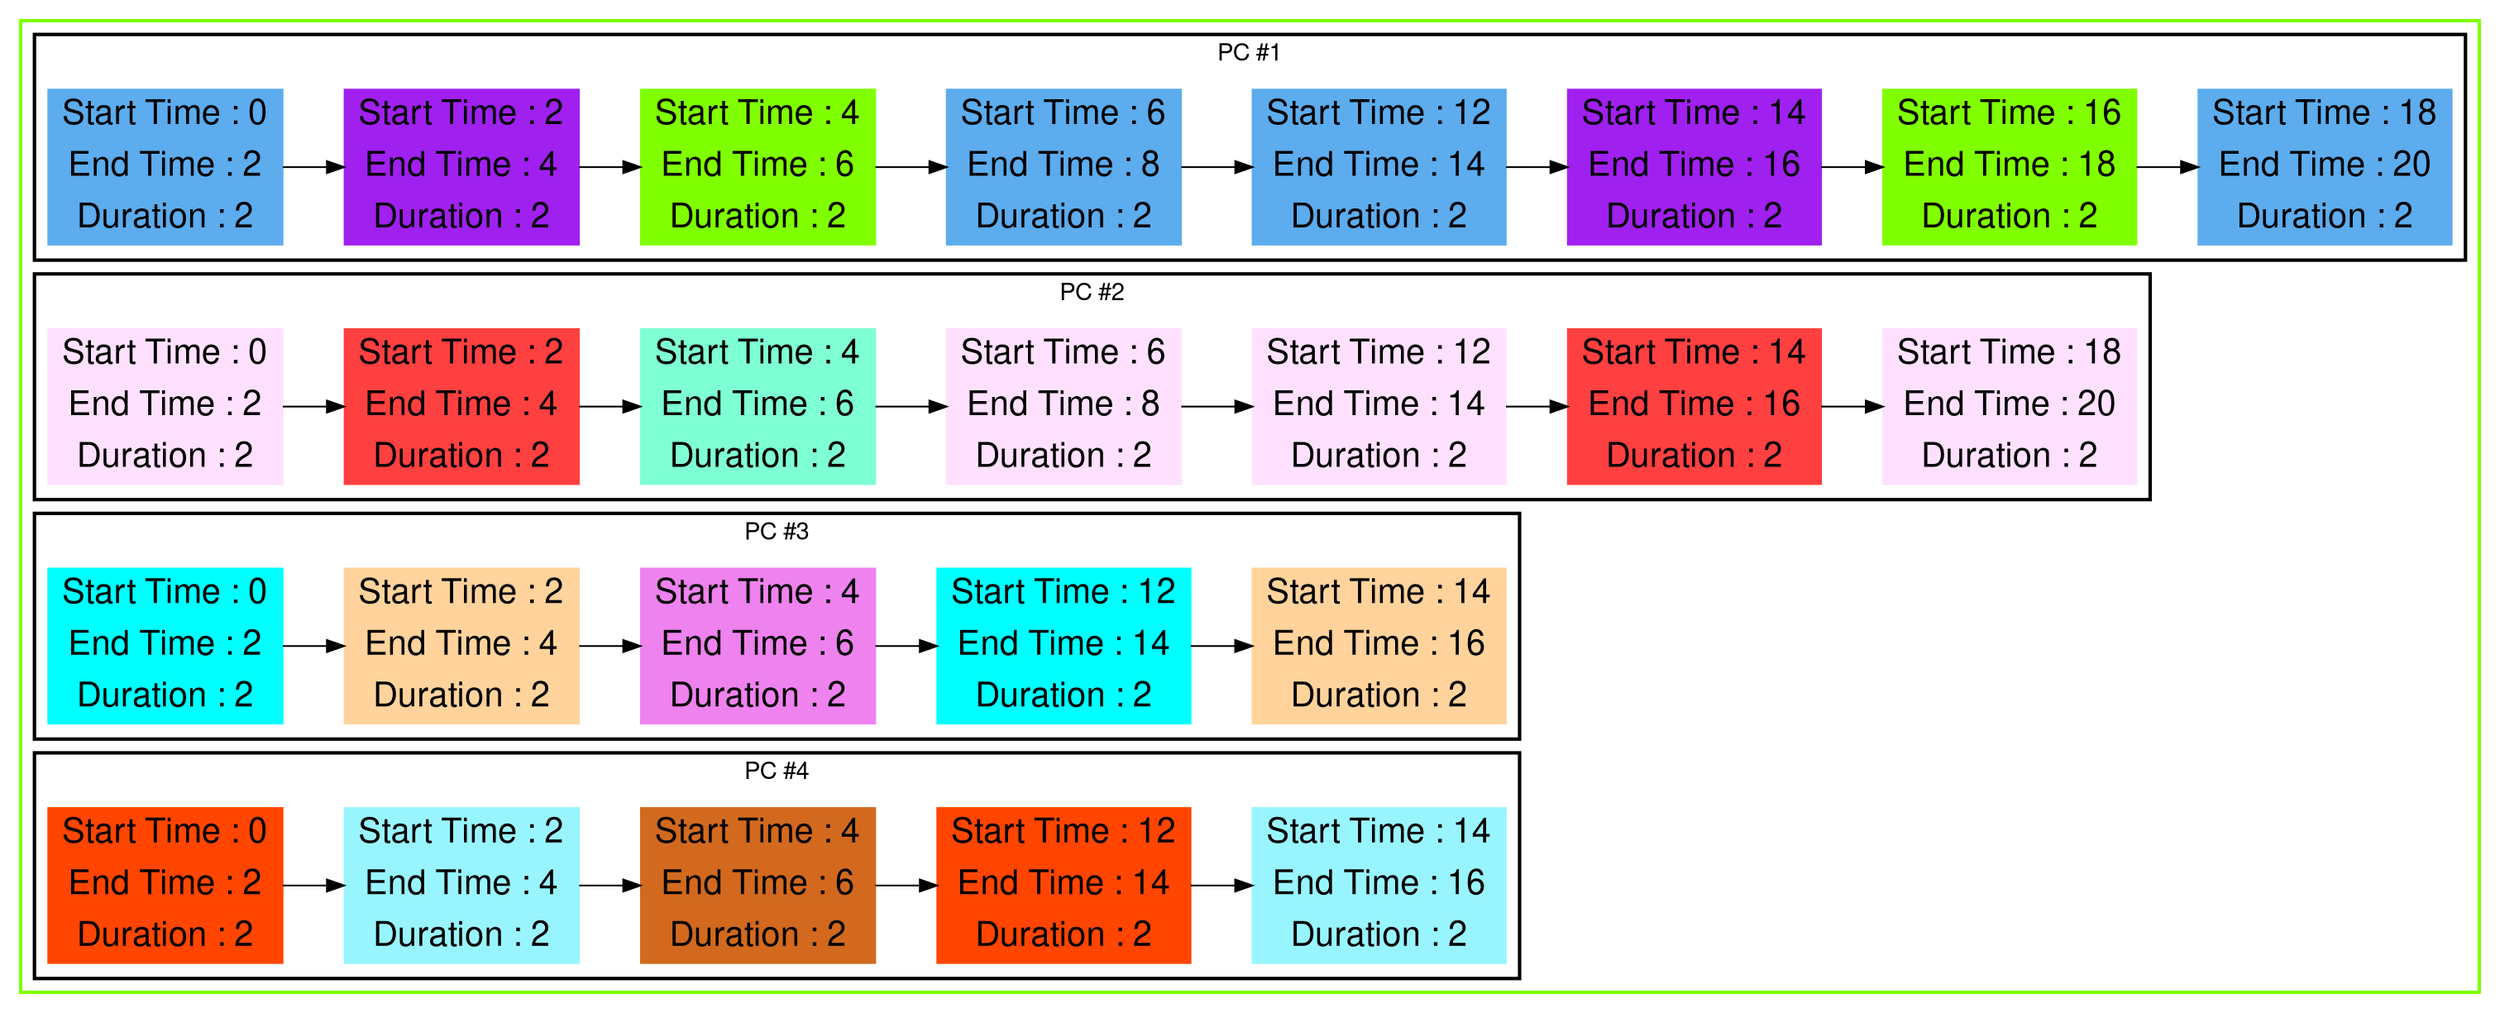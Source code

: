 digraph G {

fontname="Helvetica,Arial,sans-serif"
node [fontname="Helvetica,Arial,sans-serif"]
edge [fontname="Helvetica,Arial,sans-serif"]
graph [rankdir = "LR"];
node [fontsize = "20" shape = "ellipse"];

    subgraph cluster_Mod_0{
        color =chartreuse
        style = bold
        subgraph cluster_0{
           node [style=filled]
           color = black


            "node0" [
               label = "Start Time : 0 | End Time : 2 | Duration : 2"
               shape = "record"
               color = steelblue2
            ]

            "node9" [
               label = "Start Time : 2 | End Time : 4 | Duration : 2"
               shape = "record"
               color = x11purple
            ]

            "node22" [
               label = "Start Time : 4 | End Time : 6 | Duration : 2"
               shape = "record"
               color = chartreuse
            ]

            "node1" [
               label = "Start Time : 6 | End Time : 8 | Duration : 2"
               shape = "record"
               color = steelblue2
            ]

            "node2" [
               label = "Start Time : 12 | End Time : 14 | Duration : 2"
               shape = "record"
               color = steelblue2
            ]

            "node10" [
               label = "Start Time : 14 | End Time : 16 | Duration : 2"
               shape = "record"
               color = x11purple
            ]

            "node23" [
               label = "Start Time : 16 | End Time : 18 | Duration : 2"
               shape = "record"
               color = chartreuse
            ]

            "node3" [
               label = "Start Time : 18 | End Time : 20 | Duration : 2"
               shape = "record"
               color = steelblue2
            ]

            node0 -> node9 -> node22 -> node1 -> node2 -> node10 -> node23 -> node3

            label = "PC #1"

        }
        subgraph cluster_1{
           node [style=filled]
           color = black


            "node11" [
               label = "Start Time : 0 | End Time : 2 | Duration : 2"
               shape = "record"
               color = thistle1
            ]

            "node16" [
               label = "Start Time : 2 | End Time : 4 | Duration : 2"
               shape = "record"
               color = brown1
            ]

            "node6" [
               label = "Start Time : 4 | End Time : 6 | Duration : 2"
               shape = "record"
               color = aquamarine
            ]

            "node12" [
               label = "Start Time : 6 | End Time : 8 | Duration : 2"
               shape = "record"
               color = thistle1
            ]

            "node13" [
               label = "Start Time : 12 | End Time : 14 | Duration : 2"
               shape = "record"
               color = thistle1
            ]

            "node17" [
               label = "Start Time : 14 | End Time : 16 | Duration : 2"
               shape = "record"
               color = brown1
            ]

            "node14" [
               label = "Start Time : 18 | End Time : 20 | Duration : 2"
               shape = "record"
               color = thistle1
            ]

            node11 -> node16 -> node6 -> node12 -> node13 -> node17 -> node14

            label = "PC #2"

        }
        subgraph cluster_2{
           node [style=filled]
           color = black


            "node4" [
               label = "Start Time : 0 | End Time : 2 | Duration : 2"
               shape = "record"
               color = aqua
            ]

            "node18" [
               label = "Start Time : 2 | End Time : 4 | Duration : 2"
               shape = "record"
               color = burlywood1
            ]

            "node15" [
               label = "Start Time : 4 | End Time : 6 | Duration : 2"
               shape = "record"
               color = violet
            ]

            "node5" [
               label = "Start Time : 12 | End Time : 14 | Duration : 2"
               shape = "record"
               color = aqua
            ]

            "node19" [
               label = "Start Time : 14 | End Time : 16 | Duration : 2"
               shape = "record"
               color = burlywood1
            ]

            node4 -> node18 -> node15 -> node5 -> node19

            label = "PC #3"

        }
        subgraph cluster_3{
           node [style=filled]
           color = black


            "node7" [
               label = "Start Time : 0 | End Time : 2 | Duration : 2"
               shape = "record"
               color = orangered1
            ]

            "node20" [
               label = "Start Time : 2 | End Time : 4 | Duration : 2"
               shape = "record"
               color = cadetblue1
            ]

            "node24" [
               label = "Start Time : 4 | End Time : 6 | Duration : 2"
               shape = "record"
               color = chocolate
            ]

            "node8" [
               label = "Start Time : 12 | End Time : 14 | Duration : 2"
               shape = "record"
               color = orangered1
            ]

            "node21" [
               label = "Start Time : 14 | End Time : 16 | Duration : 2"
               shape = "record"
               color = cadetblue1
            ]

            node7 -> node20 -> node24 -> node8 -> node21

            label = "PC #4"

        }
    }




}

